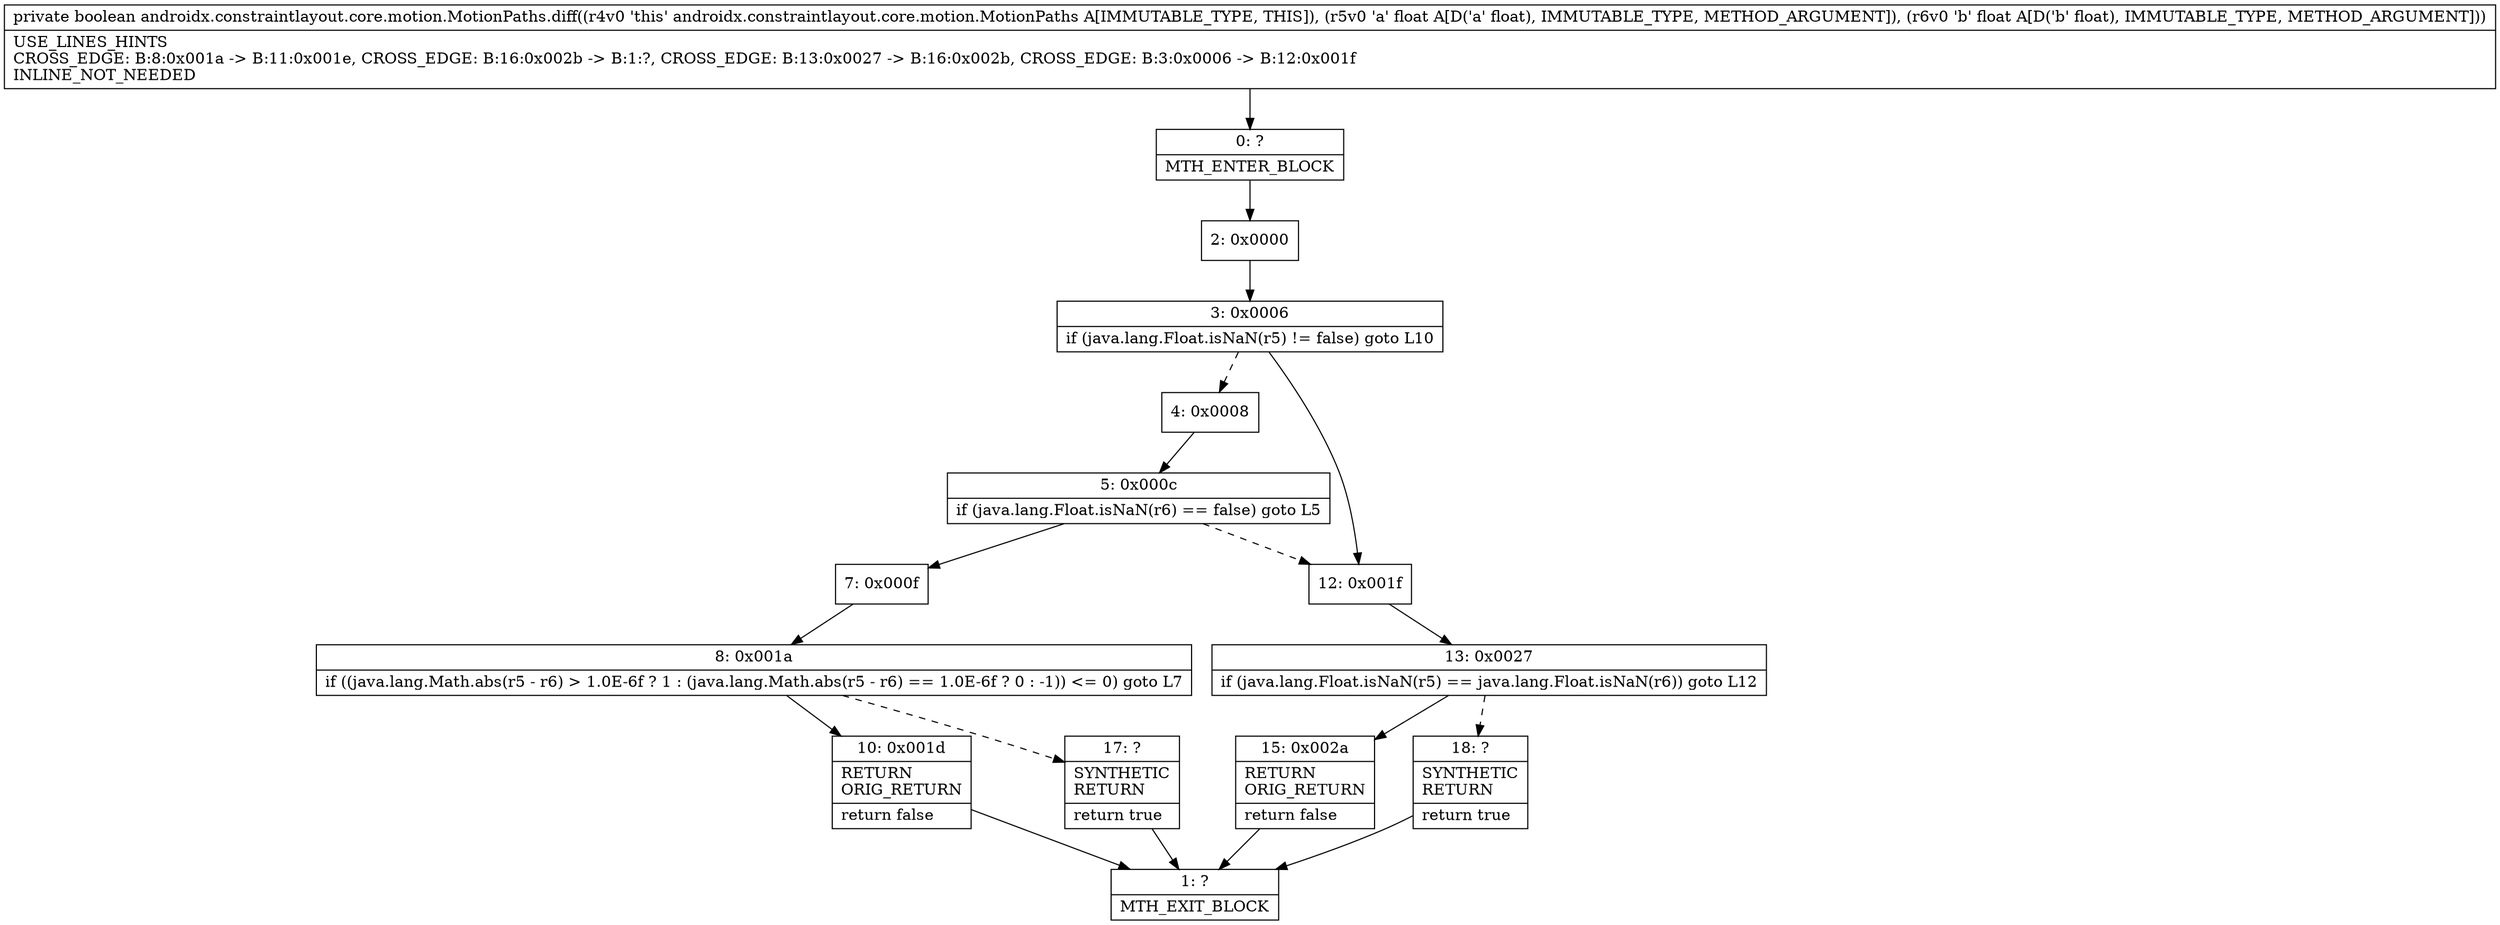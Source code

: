 digraph "CFG forandroidx.constraintlayout.core.motion.MotionPaths.diff(FF)Z" {
Node_0 [shape=record,label="{0\:\ ?|MTH_ENTER_BLOCK\l}"];
Node_2 [shape=record,label="{2\:\ 0x0000}"];
Node_3 [shape=record,label="{3\:\ 0x0006|if (java.lang.Float.isNaN(r5) != false) goto L10\l}"];
Node_4 [shape=record,label="{4\:\ 0x0008}"];
Node_5 [shape=record,label="{5\:\ 0x000c|if (java.lang.Float.isNaN(r6) == false) goto L5\l}"];
Node_7 [shape=record,label="{7\:\ 0x000f}"];
Node_8 [shape=record,label="{8\:\ 0x001a|if ((java.lang.Math.abs(r5 \- r6) \> 1.0E\-6f ? 1 : (java.lang.Math.abs(r5 \- r6) == 1.0E\-6f ? 0 : \-1)) \<= 0) goto L7\l}"];
Node_10 [shape=record,label="{10\:\ 0x001d|RETURN\lORIG_RETURN\l|return false\l}"];
Node_1 [shape=record,label="{1\:\ ?|MTH_EXIT_BLOCK\l}"];
Node_17 [shape=record,label="{17\:\ ?|SYNTHETIC\lRETURN\l|return true\l}"];
Node_12 [shape=record,label="{12\:\ 0x001f}"];
Node_13 [shape=record,label="{13\:\ 0x0027|if (java.lang.Float.isNaN(r5) == java.lang.Float.isNaN(r6)) goto L12\l}"];
Node_15 [shape=record,label="{15\:\ 0x002a|RETURN\lORIG_RETURN\l|return false\l}"];
Node_18 [shape=record,label="{18\:\ ?|SYNTHETIC\lRETURN\l|return true\l}"];
MethodNode[shape=record,label="{private boolean androidx.constraintlayout.core.motion.MotionPaths.diff((r4v0 'this' androidx.constraintlayout.core.motion.MotionPaths A[IMMUTABLE_TYPE, THIS]), (r5v0 'a' float A[D('a' float), IMMUTABLE_TYPE, METHOD_ARGUMENT]), (r6v0 'b' float A[D('b' float), IMMUTABLE_TYPE, METHOD_ARGUMENT]))  | USE_LINES_HINTS\lCROSS_EDGE: B:8:0x001a \-\> B:11:0x001e, CROSS_EDGE: B:16:0x002b \-\> B:1:?, CROSS_EDGE: B:13:0x0027 \-\> B:16:0x002b, CROSS_EDGE: B:3:0x0006 \-\> B:12:0x001f\lINLINE_NOT_NEEDED\l}"];
MethodNode -> Node_0;Node_0 -> Node_2;
Node_2 -> Node_3;
Node_3 -> Node_4[style=dashed];
Node_3 -> Node_12;
Node_4 -> Node_5;
Node_5 -> Node_7;
Node_5 -> Node_12[style=dashed];
Node_7 -> Node_8;
Node_8 -> Node_10;
Node_8 -> Node_17[style=dashed];
Node_10 -> Node_1;
Node_17 -> Node_1;
Node_12 -> Node_13;
Node_13 -> Node_15;
Node_13 -> Node_18[style=dashed];
Node_15 -> Node_1;
Node_18 -> Node_1;
}

